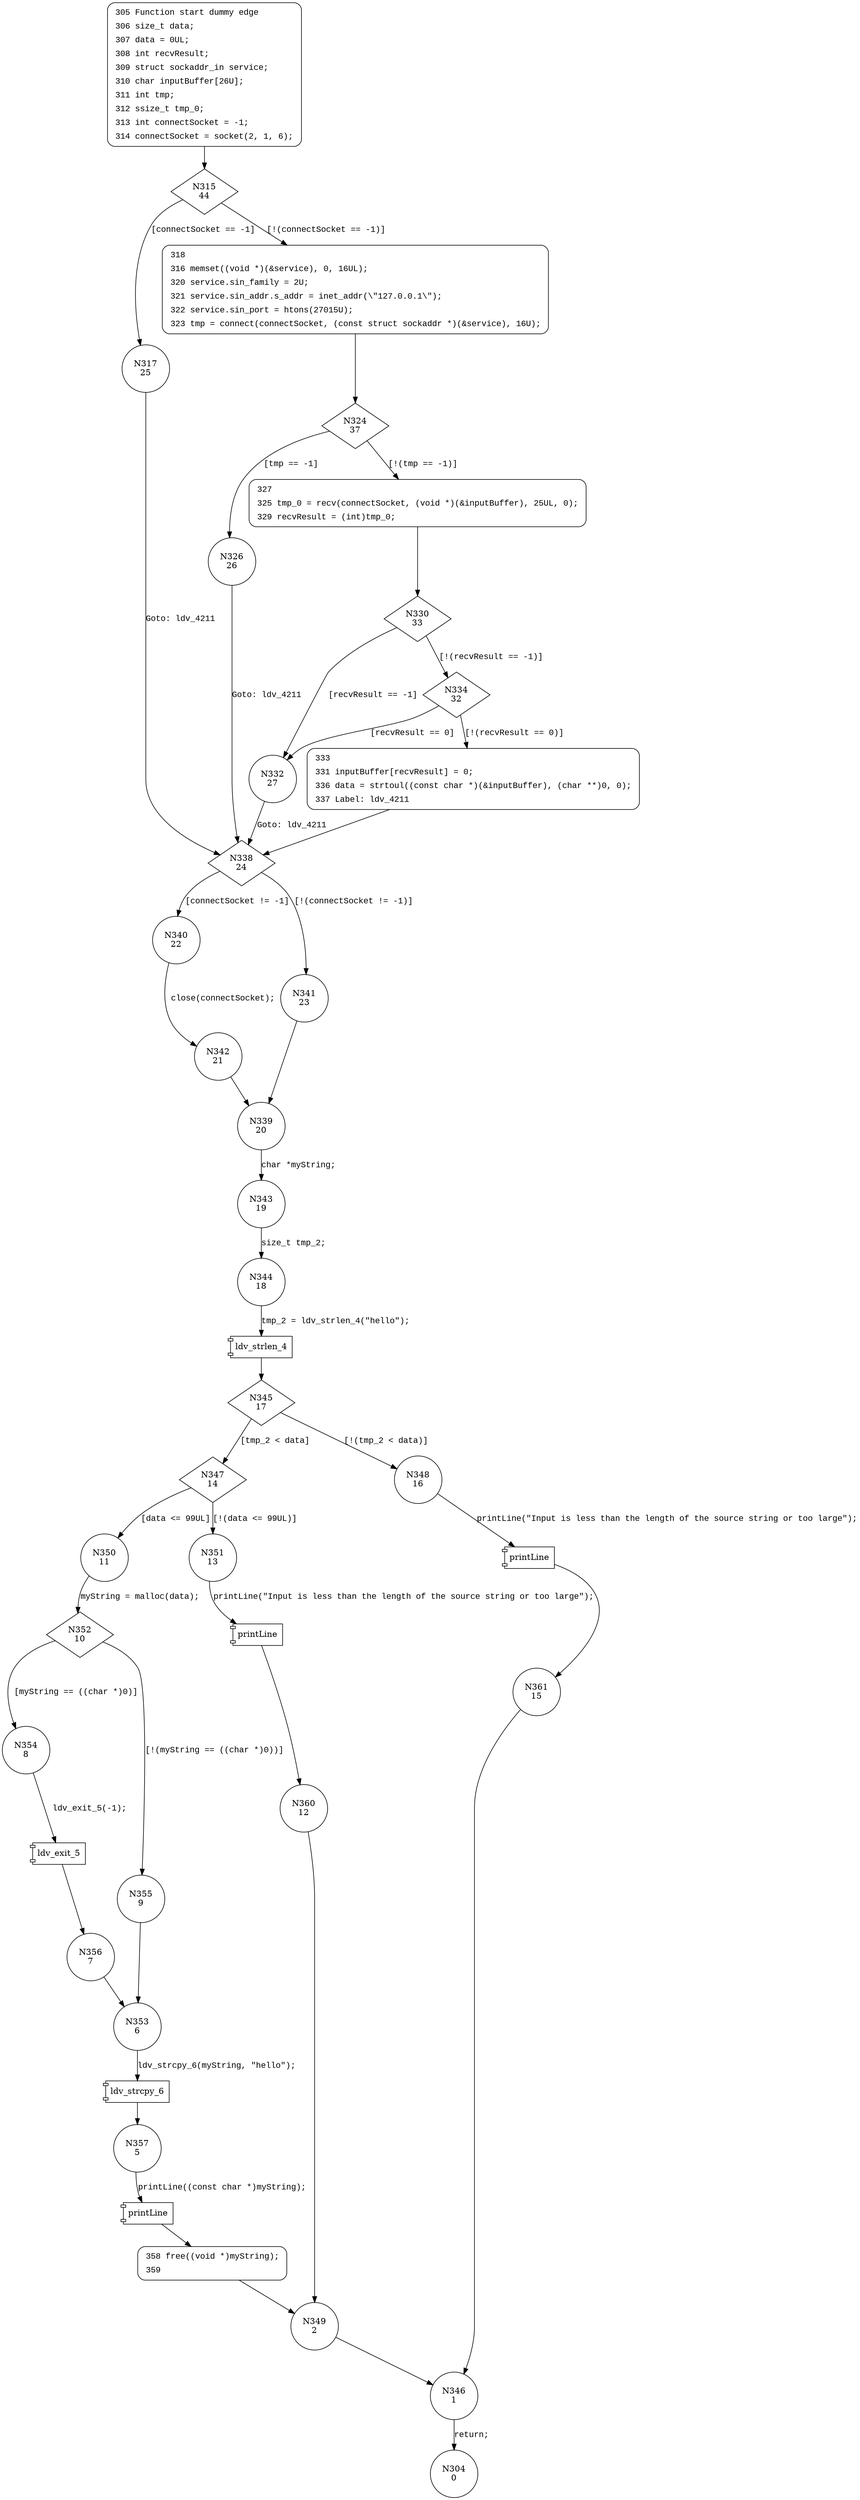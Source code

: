 digraph goodB2G2 {
315 [shape="diamond" label="N315\n44"]
317 [shape="circle" label="N317\n25"]
318 [shape="circle" label="N318\n43"]
324 [shape="diamond" label="N324\n37"]
326 [shape="circle" label="N326\n26"]
327 [shape="circle" label="N327\n36"]
330 [shape="diamond" label="N330\n33"]
332 [shape="circle" label="N332\n27"]
334 [shape="diamond" label="N334\n32"]
333 [shape="circle" label="N333\n31"]
338 [shape="diamond" label="N338\n24"]
340 [shape="circle" label="N340\n22"]
341 [shape="circle" label="N341\n23"]
339 [shape="circle" label="N339\n20"]
343 [shape="circle" label="N343\n19"]
344 [shape="circle" label="N344\n18"]
345 [shape="diamond" label="N345\n17"]
347 [shape="diamond" label="N347\n14"]
348 [shape="circle" label="N348\n16"]
361 [shape="circle" label="N361\n15"]
346 [shape="circle" label="N346\n1"]
304 [shape="circle" label="N304\n0"]
350 [shape="circle" label="N350\n11"]
351 [shape="circle" label="N351\n13"]
360 [shape="circle" label="N360\n12"]
349 [shape="circle" label="N349\n2"]
352 [shape="diamond" label="N352\n10"]
354 [shape="circle" label="N354\n8"]
355 [shape="circle" label="N355\n9"]
353 [shape="circle" label="N353\n6"]
357 [shape="circle" label="N357\n5"]
358 [shape="circle" label="N358\n4"]
356 [shape="circle" label="N356\n7"]
342 [shape="circle" label="N342\n21"]
305 [style="filled,bold" penwidth="1" fillcolor="white" fontname="Courier New" shape="Mrecord" label=<<table border="0" cellborder="0" cellpadding="3" bgcolor="white"><tr><td align="right">305</td><td align="left">Function start dummy edge</td></tr><tr><td align="right">306</td><td align="left">size_t data;</td></tr><tr><td align="right">307</td><td align="left">data = 0UL;</td></tr><tr><td align="right">308</td><td align="left">int recvResult;</td></tr><tr><td align="right">309</td><td align="left">struct sockaddr_in service;</td></tr><tr><td align="right">310</td><td align="left">char inputBuffer[26U];</td></tr><tr><td align="right">311</td><td align="left">int tmp;</td></tr><tr><td align="right">312</td><td align="left">ssize_t tmp_0;</td></tr><tr><td align="right">313</td><td align="left">int connectSocket = -1;</td></tr><tr><td align="right">314</td><td align="left">connectSocket = socket(2, 1, 6);</td></tr></table>>]
305 -> 315[label=""]
318 [style="filled,bold" penwidth="1" fillcolor="white" fontname="Courier New" shape="Mrecord" label=<<table border="0" cellborder="0" cellpadding="3" bgcolor="white"><tr><td align="right">318</td><td align="left"></td></tr><tr><td align="right">316</td><td align="left">memset((void *)(&amp;service), 0, 16UL);</td></tr><tr><td align="right">320</td><td align="left">service.sin_family = 2U;</td></tr><tr><td align="right">321</td><td align="left">service.sin_addr.s_addr = inet_addr(\&quot;127.0.0.1\&quot;);</td></tr><tr><td align="right">322</td><td align="left">service.sin_port = htons(27015U);</td></tr><tr><td align="right">323</td><td align="left">tmp = connect(connectSocket, (const struct sockaddr *)(&amp;service), 16U);</td></tr></table>>]
318 -> 324[label=""]
327 [style="filled,bold" penwidth="1" fillcolor="white" fontname="Courier New" shape="Mrecord" label=<<table border="0" cellborder="0" cellpadding="3" bgcolor="white"><tr><td align="right">327</td><td align="left"></td></tr><tr><td align="right">325</td><td align="left">tmp_0 = recv(connectSocket, (void *)(&amp;inputBuffer), 25UL, 0);</td></tr><tr><td align="right">329</td><td align="left">recvResult = (int)tmp_0;</td></tr></table>>]
327 -> 330[label=""]
333 [style="filled,bold" penwidth="1" fillcolor="white" fontname="Courier New" shape="Mrecord" label=<<table border="0" cellborder="0" cellpadding="3" bgcolor="white"><tr><td align="right">333</td><td align="left"></td></tr><tr><td align="right">331</td><td align="left">inputBuffer[recvResult] = 0;</td></tr><tr><td align="right">336</td><td align="left">data = strtoul((const char *)(&amp;inputBuffer), (char **)0, 0);</td></tr><tr><td align="right">337</td><td align="left">Label: ldv_4211</td></tr></table>>]
333 -> 338[label=""]
358 [style="filled,bold" penwidth="1" fillcolor="white" fontname="Courier New" shape="Mrecord" label=<<table border="0" cellborder="0" cellpadding="3" bgcolor="white"><tr><td align="right">358</td><td align="left">free((void *)myString);</td></tr><tr><td align="right">359</td><td align="left"></td></tr></table>>]
358 -> 349[label=""]
315 -> 317 [label="[connectSocket == -1]" fontname="Courier New"]
315 -> 318 [label="[!(connectSocket == -1)]" fontname="Courier New"]
324 -> 326 [label="[tmp == -1]" fontname="Courier New"]
324 -> 327 [label="[!(tmp == -1)]" fontname="Courier New"]
330 -> 332 [label="[recvResult == -1]" fontname="Courier New"]
330 -> 334 [label="[!(recvResult == -1)]" fontname="Courier New"]
334 -> 332 [label="[recvResult == 0]" fontname="Courier New"]
334 -> 333 [label="[!(recvResult == 0)]" fontname="Courier New"]
338 -> 340 [label="[connectSocket != -1]" fontname="Courier New"]
338 -> 341 [label="[!(connectSocket != -1)]" fontname="Courier New"]
339 -> 343 [label="char *myString;" fontname="Courier New"]
100049 [shape="component" label="ldv_strlen_4"]
344 -> 100049 [label="tmp_2 = ldv_strlen_4(\"hello\");" fontname="Courier New"]
100049 -> 345 [label="" fontname="Courier New"]
345 -> 347 [label="[tmp_2 < data]" fontname="Courier New"]
345 -> 348 [label="[!(tmp_2 < data)]" fontname="Courier New"]
100050 [shape="component" label="printLine"]
348 -> 100050 [label="printLine(\"Input is less than the length of the source string or too large\");" fontname="Courier New"]
100050 -> 361 [label="" fontname="Courier New"]
346 -> 304 [label="return;" fontname="Courier New"]
347 -> 350 [label="[data <= 99UL]" fontname="Courier New"]
347 -> 351 [label="[!(data <= 99UL)]" fontname="Courier New"]
100051 [shape="component" label="printLine"]
351 -> 100051 [label="printLine(\"Input is less than the length of the source string or too large\");" fontname="Courier New"]
100051 -> 360 [label="" fontname="Courier New"]
349 -> 346 [label="" fontname="Courier New"]
352 -> 354 [label="[myString == ((char *)0)]" fontname="Courier New"]
352 -> 355 [label="[!(myString == ((char *)0))]" fontname="Courier New"]
100052 [shape="component" label="ldv_strcpy_6"]
353 -> 100052 [label="ldv_strcpy_6(myString, \"hello\");" fontname="Courier New"]
100052 -> 357 [label="" fontname="Courier New"]
100053 [shape="component" label="printLine"]
357 -> 100053 [label="printLine((const char *)myString);" fontname="Courier New"]
100053 -> 358 [label="" fontname="Courier New"]
100054 [shape="component" label="ldv_exit_5"]
354 -> 100054 [label="ldv_exit_5(-1);" fontname="Courier New"]
100054 -> 356 [label="" fontname="Courier New"]
340 -> 342 [label="close(connectSocket);" fontname="Courier New"]
332 -> 338 [label="Goto: ldv_4211" fontname="Courier New"]
317 -> 338 [label="Goto: ldv_4211" fontname="Courier New"]
341 -> 339 [label="" fontname="Courier New"]
343 -> 344 [label="size_t tmp_2;" fontname="Courier New"]
361 -> 346 [label="" fontname="Courier New"]
360 -> 349 [label="" fontname="Courier New"]
350 -> 352 [label="myString = malloc(data);" fontname="Courier New"]
355 -> 353 [label="" fontname="Courier New"]
356 -> 353 [label="" fontname="Courier New"]
342 -> 339 [label="" fontname="Courier New"]
326 -> 338 [label="Goto: ldv_4211" fontname="Courier New"]
}